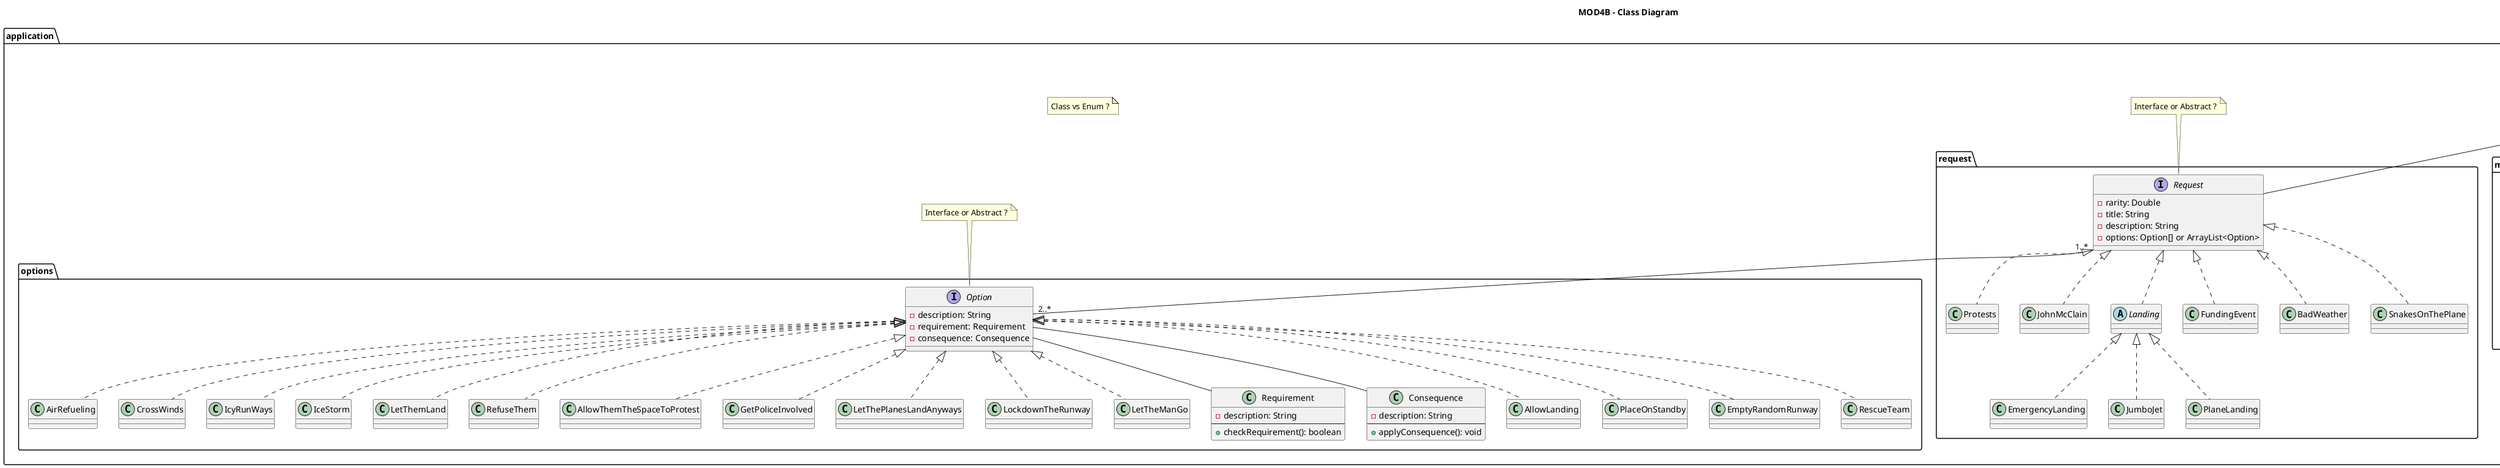 @startuml

title MOD4B - Class Diagram

package application {
    
  class Simulation {
    - hours: SimulationHour
    - passengers: int
    - runways: Runway[8]
  }
  
  package features {
    
    abstract GameTime {
      - hour: int
      --
      + timefly(hour: int): void
    }
  
    class SimulationHour extends GameTime {
      --
      + timefly(hour: int): void (time+=hour)
    }
  
    class OccupiedTimeRemaining extends GameTime {
      --
      + timefly(hour: int): void (time-=hour)
    }
  
    class Runway {
      - occupantName: String
      - timeRemaining: OccupiedTimeRemaining
    }
  }
  
  

  package menu {
    
    interface Menu {
      --
      + displayCurrentHour(): void
      + displayCurrentPassengerKilledCount(): void
      + goToMenu(Menu menu): void
    }

    class Main implements Menu {
      --
      + advanceHour(): void
    }

    class Runway implements Menu {
    }

    class WaitingPlanes implements Menu {
    }

    class AdvanceHour implements Menu {
    }
  
  }  

  package request {
    
    interface Request {
      - rarity: Double
      - title: String
      - description: String
      - options: Option[] or ArrayList<Option>
    }
        
    abstract Landing implements Request {
    }

    class PlaneLanding implements Landing {
    }

    class EmergencyLanding implements Landing {
    }

    class FundingEvent implements Request {
    }

    class JumboJet implements Landing {
    }

    class BadWeather implements Request {
    }

    class SnakesOnThePlane implements Request {
    }

    class Protests implements Request {
    }

    class JohnMcClain implements Request {
    }
  }
  
  package options {
  
    interface Option {
      - description: String
      - requirement: Requirement
      - consequence: Consequence
    }
    
    class Requirement {
      - description: String
      --
      + checkRequirement(): boolean
    }
    
    class Consequence {
      - description: String
      --
      + applyConsequence(): void
    }
    
    class AllowLanding implements Option {
    }
    
    class PlaceOnStandby implements Option {
    }
    
    class EmptyRandomRunway implements Option {
    }
    
    class RescueTeam implements Option {
    }
    
    class AirRefueling implements Option {
    }
    
    class CrossWinds implements Option {
    }
    
    class IcyRunWays implements Option {
    }
    
    class IceStorm implements Option {
    }
    
    class LetThemLand implements Option {
    }
    
    class RefuseThem implements Option {
    }
    
    class AllowThemTheSpaceToProtest implements Option {
    }
    
    class GetPoliceInvolved implements Option {
    }
    
    class LetThePlanesLandAnyways implements Option {
    }
    
    class LockdownTheRunway implements Option {
    }
    
    class LetTheManGo implements Option {
    }
  
  }

  Menu -up-> Simulation
  Request -up-> Simulation
  Request "1..*" -- "2..*" Option
  Option -- Requirement
  Option -- Consequence
  Simulation -- SimulationHour
  Runway -- OccupiedTimeRemaining
  
  note top of Request : Interface or Abstract ?
  note top of Option : Interface or Abstract ?
  note "Class vs Enum ?" as N1
  
}

@enduml
